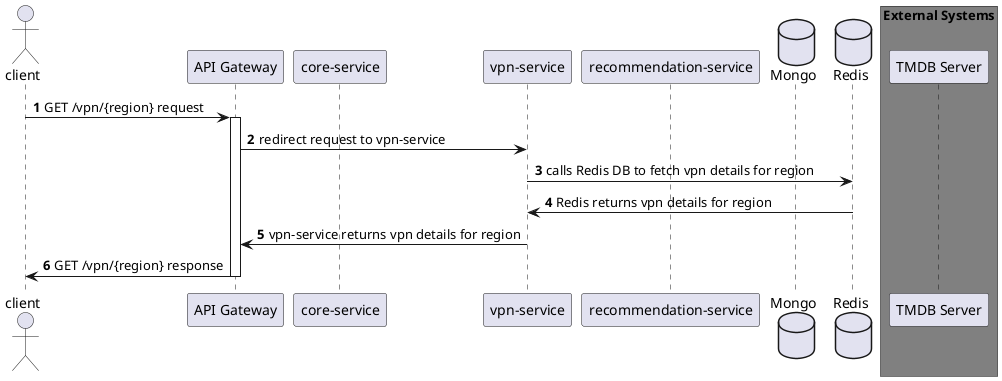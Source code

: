 @startuml
actor client
participant "API Gateway" as apigateway
participant "core-service" as core
participant "vpn-service" as vpn
participant "recommendation-service" as recommendation
database "Mongo" as mongo
database "Redis" as redis

box "External Systems" #Grey
participant "TMDB Server" as tmdb
end box

autonumber

client -> apigateway : GET /vpn/{region} request
activate apigateway
  apigateway -> vpn : redirect request to vpn-service
  vpn -> redis : calls Redis DB to fetch vpn details for region
  redis -> vpn : Redis returns vpn details for region
  vpn -> apigateway : vpn-service returns vpn details for region
  apigateway -> client : GET /vpn/{region} response
deactivate apigateway

@enduml